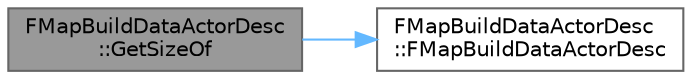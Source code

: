 digraph "FMapBuildDataActorDesc::GetSizeOf"
{
 // INTERACTIVE_SVG=YES
 // LATEX_PDF_SIZE
  bgcolor="transparent";
  edge [fontname=Helvetica,fontsize=10,labelfontname=Helvetica,labelfontsize=10];
  node [fontname=Helvetica,fontsize=10,shape=box,height=0.2,width=0.4];
  rankdir="LR";
  Node1 [id="Node000001",label="FMapBuildDataActorDesc\l::GetSizeOf",height=0.2,width=0.4,color="gray40", fillcolor="grey60", style="filled", fontcolor="black",tooltip=" "];
  Node1 -> Node2 [id="edge1_Node000001_Node000002",color="steelblue1",style="solid",tooltip=" "];
  Node2 [id="Node000002",label="FMapBuildDataActorDesc\l::FMapBuildDataActorDesc",height=0.2,width=0.4,color="grey40", fillcolor="white", style="filled",URL="$db/d43/classFMapBuildDataActorDesc.html#ac73cb86fc9edff3c15135d6acfa73bc9",tooltip=" "];
}
